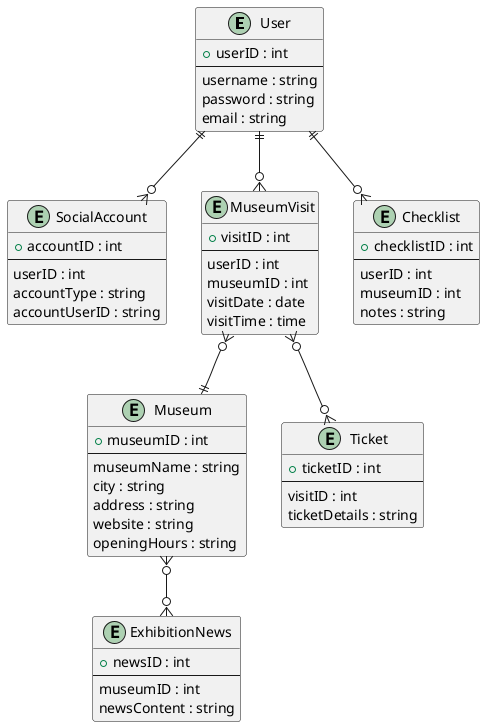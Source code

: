@startuml

entity User {
  + userID : int
  --
  username : string
  password : string
  email : string
}

entity SocialAccount {
  + accountID : int
  --
  userID : int
  accountType : string
  accountUserID : string
}

entity MuseumVisit {
  + visitID : int
  --
  userID : int
  museumID : int
  visitDate : date
  visitTime : time
}

entity Museum {
  + museumID : int
  --
  museumName : string
  city : string
  address : string
  website : string
  openingHours : string
}

entity Ticket {
  + ticketID : int
  --
  visitID : int
  ticketDetails : string
}

entity Checklist {
  + checklistID : int
  --
  userID : int
  museumID : int
  notes : string
}

entity ExhibitionNews {
  + newsID : int
  --
  museumID : int
  newsContent : string
}

User ||--o{ SocialAccount
User ||--o{ MuseumVisit
MuseumVisit }o--|| Museum
MuseumVisit }o--o{ Ticket
User ||--o{ Checklist
Museum }o--o{ ExhibitionNews

@enduml
